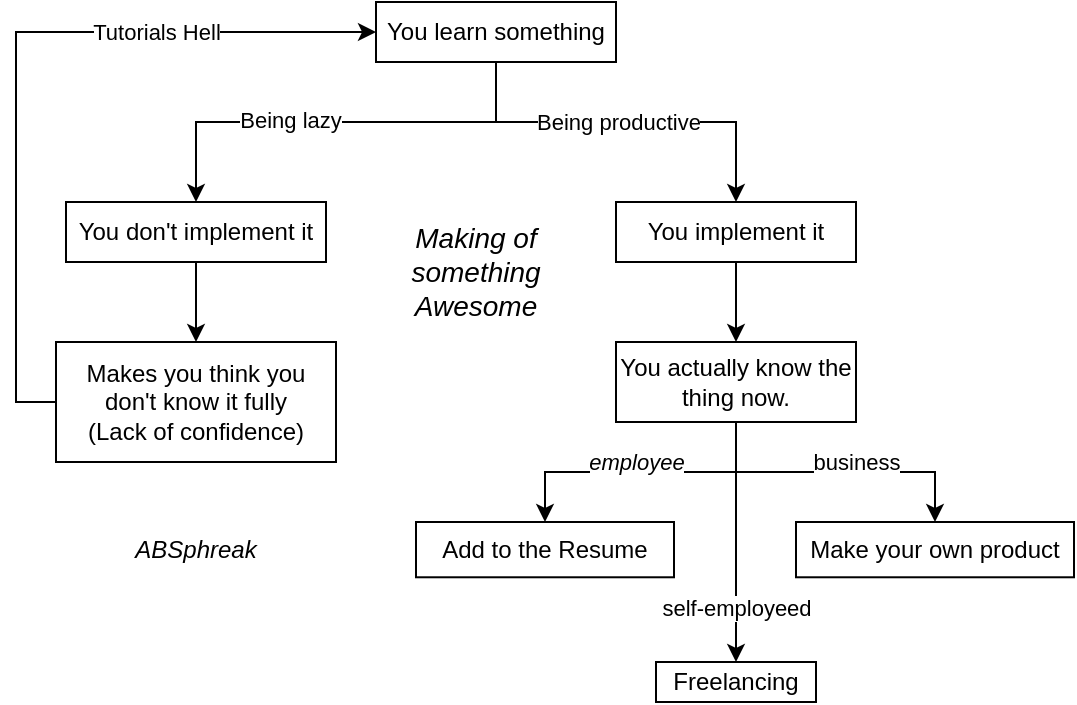 <mxfile version="13.6.10" type="github">
  <diagram id="28RyJA0lm8WM50FiXVvW" name="Page-1">
    <mxGraphModel dx="881" dy="383" grid="1" gridSize="10" guides="1" tooltips="1" connect="1" arrows="1" fold="1" page="1" pageScale="1" pageWidth="827" pageHeight="1169" math="0" shadow="0">
      <root>
        <mxCell id="0" />
        <mxCell id="1" parent="0" />
        <mxCell id="C-JBxd__g7ta3socPGrK-3" style="edgeStyle=orthogonalEdgeStyle;rounded=0;orthogonalLoop=1;jettySize=auto;html=1;entryX=0.5;entryY=0;entryDx=0;entryDy=0;" parent="1" source="C-JBxd__g7ta3socPGrK-1" target="C-JBxd__g7ta3socPGrK-2" edge="1">
          <mxGeometry relative="1" as="geometry">
            <Array as="points">
              <mxPoint x="389" y="100" />
              <mxPoint x="239" y="100" />
            </Array>
          </mxGeometry>
        </mxCell>
        <mxCell id="C-JBxd__g7ta3socPGrK-20" value="Being lazy" style="edgeLabel;html=1;align=center;verticalAlign=middle;resizable=0;points=[];" parent="C-JBxd__g7ta3socPGrK-3" vertex="1" connectable="0">
          <mxGeometry x="0.211" y="-1" relative="1" as="geometry">
            <mxPoint as="offset" />
          </mxGeometry>
        </mxCell>
        <mxCell id="C-JBxd__g7ta3socPGrK-8" style="edgeStyle=orthogonalEdgeStyle;rounded=0;orthogonalLoop=1;jettySize=auto;html=1;" parent="1" source="C-JBxd__g7ta3socPGrK-1" target="C-JBxd__g7ta3socPGrK-7" edge="1">
          <mxGeometry relative="1" as="geometry">
            <Array as="points">
              <mxPoint x="389" y="100" />
              <mxPoint x="509" y="100" />
            </Array>
          </mxGeometry>
        </mxCell>
        <mxCell id="C-JBxd__g7ta3socPGrK-21" value="Being productive&lt;br&gt;" style="edgeLabel;html=1;align=center;verticalAlign=middle;resizable=0;points=[];" parent="C-JBxd__g7ta3socPGrK-8" vertex="1" connectable="0">
          <mxGeometry x="0.046" y="-2" relative="1" as="geometry">
            <mxPoint x="-9.17" y="-2" as="offset" />
          </mxGeometry>
        </mxCell>
        <mxCell id="C-JBxd__g7ta3socPGrK-1" value="You learn something" style="rounded=0;whiteSpace=wrap;html=1;direction=east;" parent="1" vertex="1">
          <mxGeometry x="329" y="40" width="120" height="30" as="geometry" />
        </mxCell>
        <mxCell id="C-JBxd__g7ta3socPGrK-5" style="edgeStyle=orthogonalEdgeStyle;rounded=0;orthogonalLoop=1;jettySize=auto;html=1;entryX=0.5;entryY=0;entryDx=0;entryDy=0;" parent="1" source="C-JBxd__g7ta3socPGrK-2" target="C-JBxd__g7ta3socPGrK-4" edge="1">
          <mxGeometry relative="1" as="geometry" />
        </mxCell>
        <mxCell id="C-JBxd__g7ta3socPGrK-2" value="You don&#39;t implement it" style="rounded=0;whiteSpace=wrap;html=1;direction=east;" parent="1" vertex="1">
          <mxGeometry x="174" y="140" width="130" height="30" as="geometry" />
        </mxCell>
        <mxCell id="C-JBxd__g7ta3socPGrK-6" style="edgeStyle=orthogonalEdgeStyle;rounded=0;orthogonalLoop=1;jettySize=auto;html=1;entryX=0;entryY=0.5;entryDx=0;entryDy=0;" parent="1" source="C-JBxd__g7ta3socPGrK-4" target="C-JBxd__g7ta3socPGrK-1" edge="1">
          <mxGeometry relative="1" as="geometry">
            <Array as="points">
              <mxPoint x="149" y="240" />
              <mxPoint x="149" y="55" />
            </Array>
          </mxGeometry>
        </mxCell>
        <mxCell id="C-JBxd__g7ta3socPGrK-18" value="Tutorials Hell" style="edgeLabel;html=1;align=center;verticalAlign=middle;resizable=0;points=[];" parent="C-JBxd__g7ta3socPGrK-6" vertex="1" connectable="0">
          <mxGeometry x="0.184" y="1" relative="1" as="geometry">
            <mxPoint x="46.67" y="1" as="offset" />
          </mxGeometry>
        </mxCell>
        <mxCell id="C-JBxd__g7ta3socPGrK-4" value="Makes you think you don&#39;t know it fully&lt;br&gt;(Lack of confidence)" style="whiteSpace=wrap;html=1;direction=east;" parent="1" vertex="1">
          <mxGeometry x="169" y="210" width="140" height="60" as="geometry" />
        </mxCell>
        <mxCell id="C-JBxd__g7ta3socPGrK-10" style="edgeStyle=orthogonalEdgeStyle;rounded=0;orthogonalLoop=1;jettySize=auto;html=1;entryX=0.5;entryY=0;entryDx=0;entryDy=0;" parent="1" source="C-JBxd__g7ta3socPGrK-7" target="C-JBxd__g7ta3socPGrK-9" edge="1">
          <mxGeometry relative="1" as="geometry" />
        </mxCell>
        <mxCell id="C-JBxd__g7ta3socPGrK-7" value="You implement it" style="whiteSpace=wrap;html=1;direction=east;" parent="1" vertex="1">
          <mxGeometry x="449" y="140" width="120" height="30" as="geometry" />
        </mxCell>
        <mxCell id="C-JBxd__g7ta3socPGrK-13" style="edgeStyle=orthogonalEdgeStyle;rounded=0;orthogonalLoop=1;jettySize=auto;html=1;entryX=0.5;entryY=0;entryDx=0;entryDy=0;" parent="1" source="C-JBxd__g7ta3socPGrK-9" target="C-JBxd__g7ta3socPGrK-12" edge="1">
          <mxGeometry relative="1" as="geometry" />
        </mxCell>
        <mxCell id="C-JBxd__g7ta3socPGrK-22" value="&lt;i&gt;employee&lt;/i&gt;" style="edgeLabel;html=1;align=center;verticalAlign=middle;resizable=0;points=[];" parent="C-JBxd__g7ta3socPGrK-13" vertex="1" connectable="0">
          <mxGeometry x="0.292" relative="1" as="geometry">
            <mxPoint x="19" y="-5.03" as="offset" />
          </mxGeometry>
        </mxCell>
        <mxCell id="C-JBxd__g7ta3socPGrK-15" style="edgeStyle=orthogonalEdgeStyle;rounded=0;orthogonalLoop=1;jettySize=auto;html=1;" parent="1" source="C-JBxd__g7ta3socPGrK-9" target="C-JBxd__g7ta3socPGrK-14" edge="1">
          <mxGeometry relative="1" as="geometry" />
        </mxCell>
        <mxCell id="C-JBxd__g7ta3socPGrK-23" value="business" style="edgeLabel;html=1;align=center;verticalAlign=middle;resizable=0;points=[];" parent="C-JBxd__g7ta3socPGrK-15" vertex="1" connectable="0">
          <mxGeometry x="0.133" y="-1" relative="1" as="geometry">
            <mxPoint x="0.43" y="-6.03" as="offset" />
          </mxGeometry>
        </mxCell>
        <mxCell id="C-JBxd__g7ta3socPGrK-25" style="edgeStyle=orthogonalEdgeStyle;rounded=0;orthogonalLoop=1;jettySize=auto;html=1;" parent="1" source="C-JBxd__g7ta3socPGrK-9" target="C-JBxd__g7ta3socPGrK-24" edge="1">
          <mxGeometry relative="1" as="geometry" />
        </mxCell>
        <mxCell id="C-JBxd__g7ta3socPGrK-26" value="self-employeed" style="edgeLabel;html=1;align=center;verticalAlign=middle;resizable=0;points=[];direction=south;rotation=0;" parent="C-JBxd__g7ta3socPGrK-25" vertex="1" connectable="0">
          <mxGeometry x="0.283" y="1" relative="1" as="geometry">
            <mxPoint x="-1" y="16" as="offset" />
          </mxGeometry>
        </mxCell>
        <mxCell id="C-JBxd__g7ta3socPGrK-9" value="You actually know the thing now." style="whiteSpace=wrap;html=1;direction=east;" parent="1" vertex="1">
          <mxGeometry x="449" y="210" width="120" height="40" as="geometry" />
        </mxCell>
        <mxCell id="C-JBxd__g7ta3socPGrK-12" value="Add to the Resume" style="whiteSpace=wrap;html=1;" parent="1" vertex="1">
          <mxGeometry x="349" y="300" width="129" height="27.64" as="geometry" />
        </mxCell>
        <mxCell id="C-JBxd__g7ta3socPGrK-14" value="Make your own product" style="whiteSpace=wrap;html=1;" parent="1" vertex="1">
          <mxGeometry x="539" y="300" width="139" height="27.64" as="geometry" />
        </mxCell>
        <mxCell id="C-JBxd__g7ta3socPGrK-19" value="&lt;i&gt;&lt;font style=&quot;font-size: 14px&quot;&gt;Making of something Awesome&lt;/font&gt;&lt;/i&gt;" style="text;html=1;strokeColor=none;fillColor=none;align=center;verticalAlign=middle;whiteSpace=wrap;rounded=0;" parent="1" vertex="1">
          <mxGeometry x="319" y="150" width="120" height="50" as="geometry" />
        </mxCell>
        <mxCell id="C-JBxd__g7ta3socPGrK-24" value="Freelancing" style="whiteSpace=wrap;html=1;" parent="1" vertex="1">
          <mxGeometry x="469" y="370" width="80" height="20" as="geometry" />
        </mxCell>
        <mxCell id="-bqDjZOvK_NYIQts1fH7-1" value="&lt;i&gt;ABSphreak&lt;/i&gt;" style="text;html=1;strokeColor=none;fillColor=none;align=center;verticalAlign=middle;whiteSpace=wrap;rounded=0;" vertex="1" parent="1">
          <mxGeometry x="219" y="303.82" width="40" height="20" as="geometry" />
        </mxCell>
      </root>
    </mxGraphModel>
  </diagram>
</mxfile>

